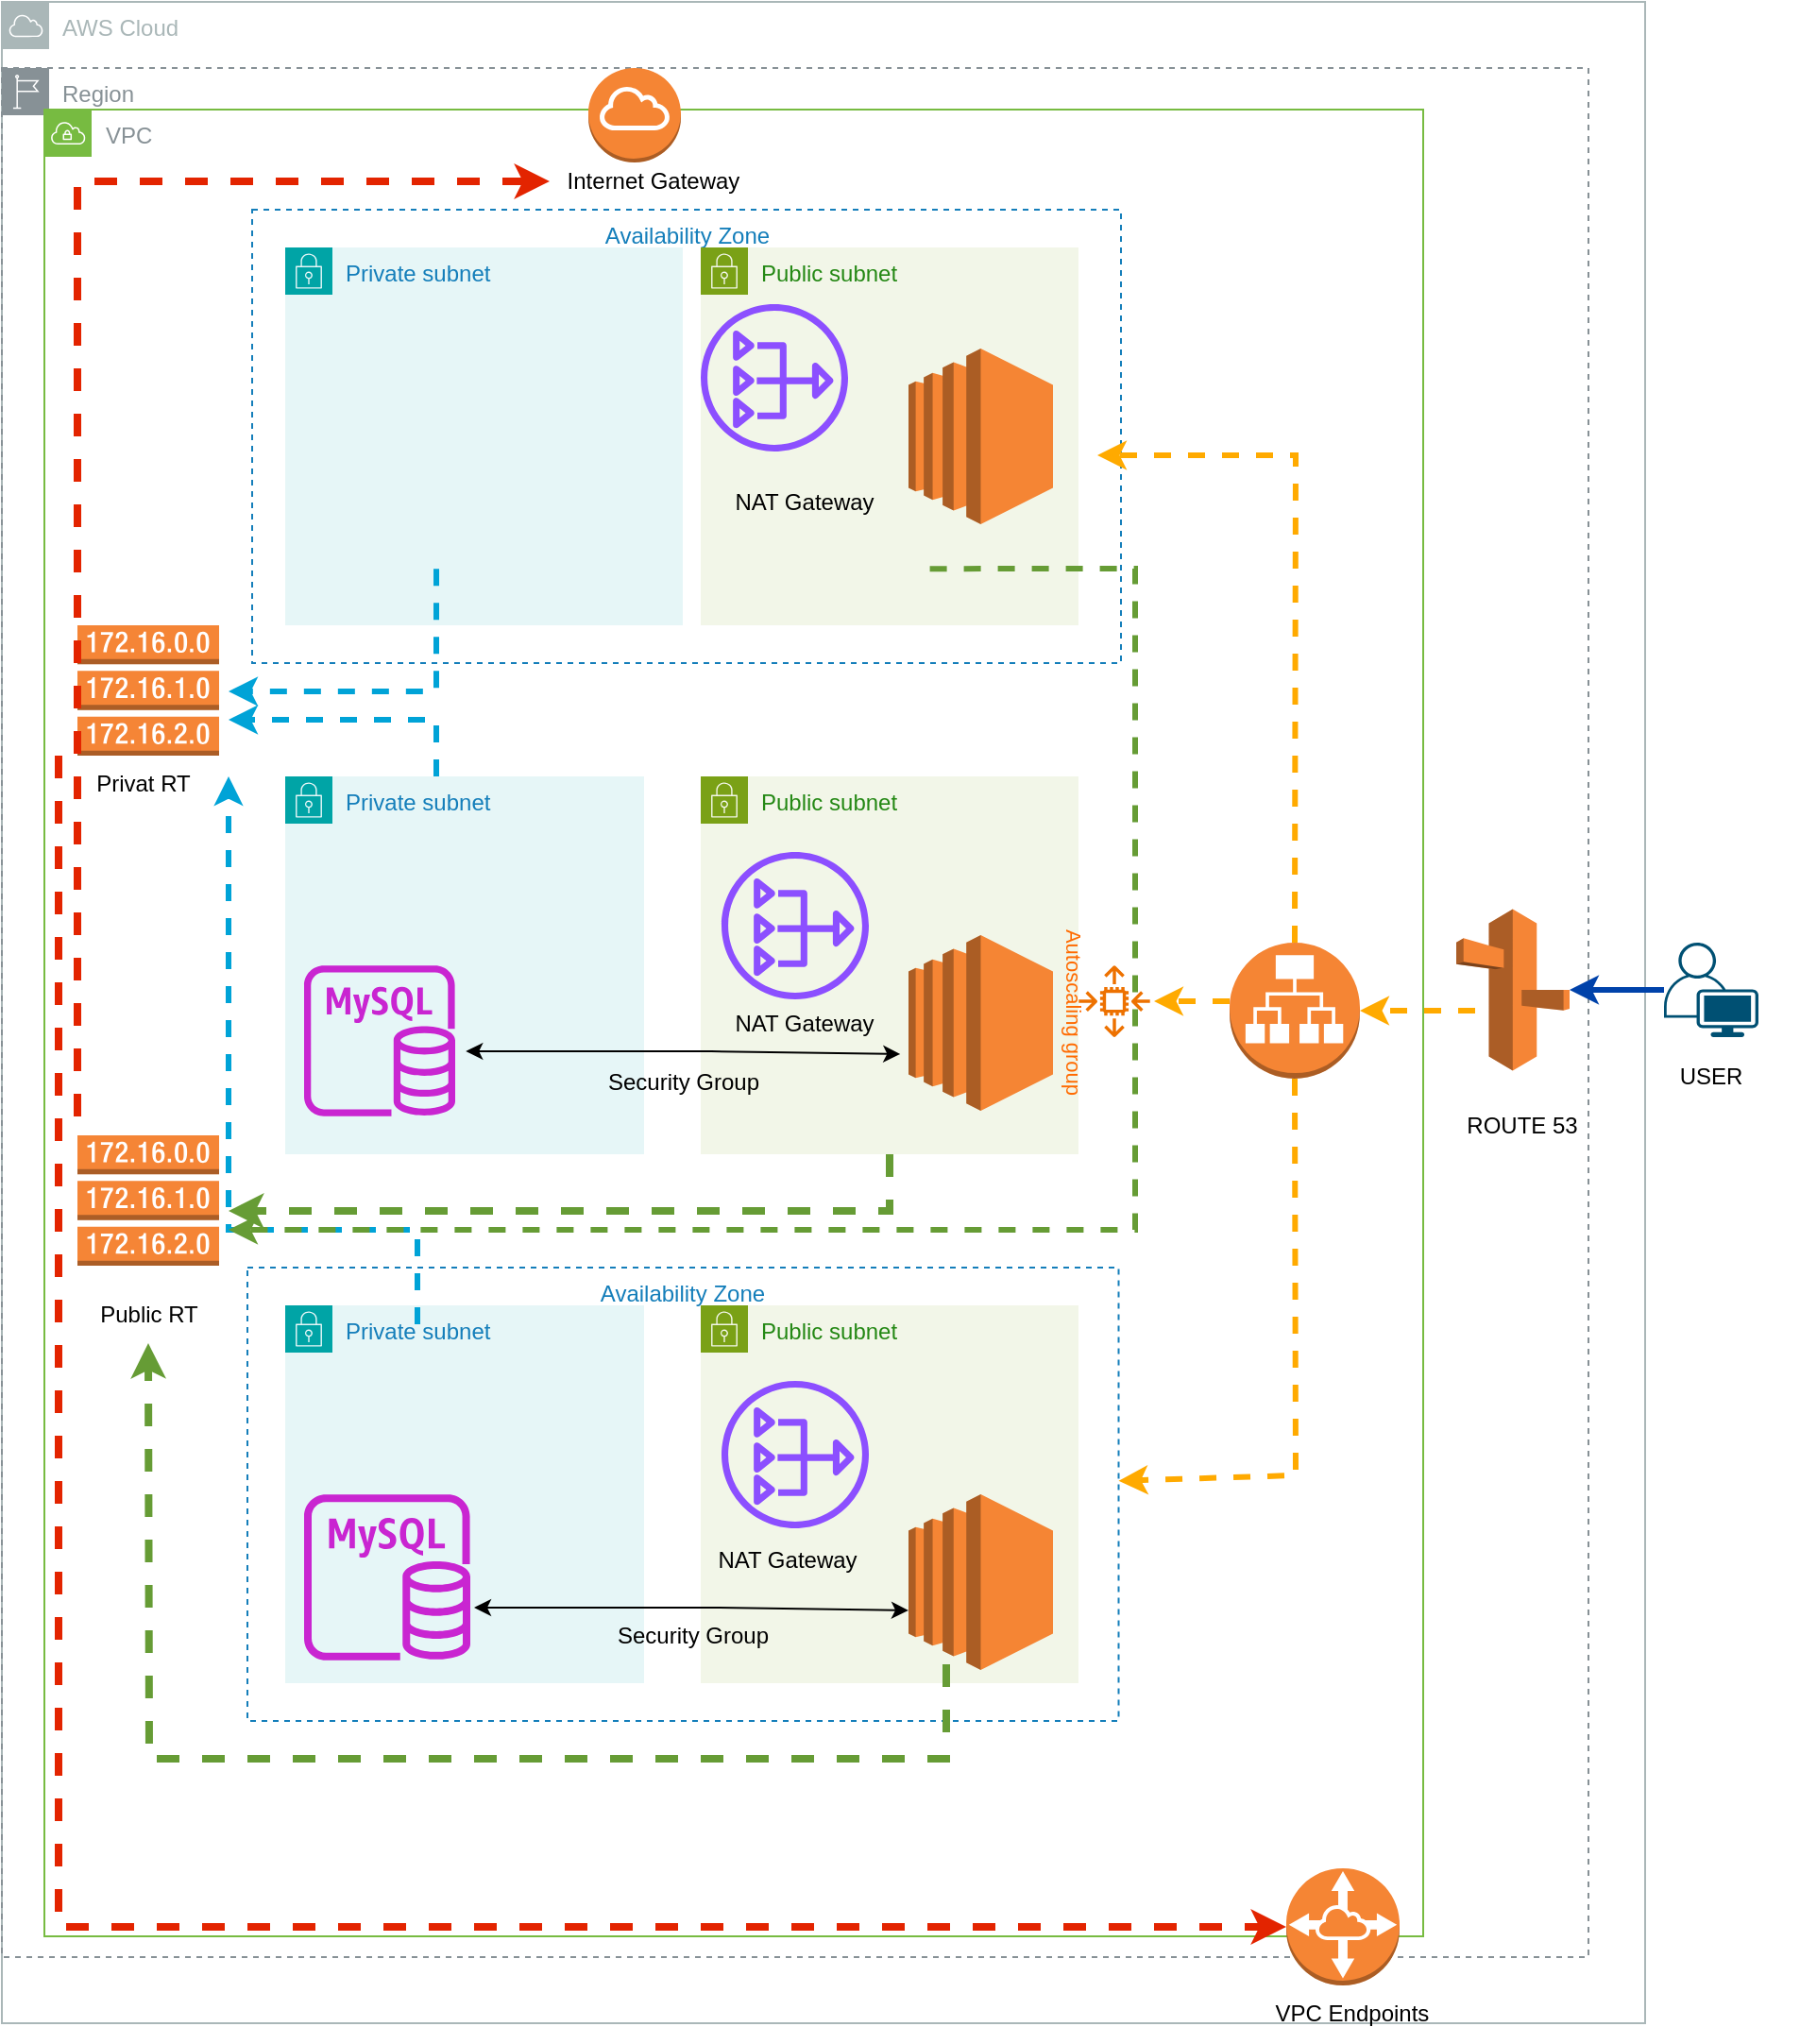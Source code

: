 <mxfile version="24.3.1" type="github">
  <diagram name="Page-1" id="du8zaHRvNXZPYWAMxAH5">
    <mxGraphModel dx="2053" dy="687" grid="1" gridSize="10" guides="1" tooltips="1" connect="1" arrows="1" fold="1" page="1" pageScale="1" pageWidth="850" pageHeight="1100" math="0" shadow="0">
      <root>
        <mxCell id="0" />
        <mxCell id="1" parent="0" />
        <mxCell id="EtZnbqudrIsaKAHzzfuK-1" value="AWS Cloud" style="sketch=0;outlineConnect=0;gradientColor=none;html=1;whiteSpace=wrap;fontSize=12;fontStyle=0;shape=mxgraph.aws4.group;grIcon=mxgraph.aws4.group_aws_cloud;strokeColor=#AAB7B8;fillColor=none;verticalAlign=top;align=left;spacingLeft=30;fontColor=#AAB7B8;dashed=0;" parent="1" vertex="1">
          <mxGeometry x="-20" y="10" width="870" height="1070" as="geometry" />
        </mxCell>
        <mxCell id="EtZnbqudrIsaKAHzzfuK-2" value="Region" style="sketch=0;outlineConnect=0;gradientColor=none;html=1;whiteSpace=wrap;fontSize=12;fontStyle=0;shape=mxgraph.aws4.group;grIcon=mxgraph.aws4.group_region;strokeColor=#879196;fillColor=none;verticalAlign=top;align=left;spacingLeft=30;fontColor=#879196;dashed=1;" parent="1" vertex="1">
          <mxGeometry x="-20" y="45" width="840" height="1000" as="geometry" />
        </mxCell>
        <mxCell id="EtZnbqudrIsaKAHzzfuK-3" value="VPC" style="sketch=0;outlineConnect=0;gradientColor=none;html=1;whiteSpace=wrap;fontSize=12;fontStyle=0;shape=mxgraph.aws4.group;grIcon=mxgraph.aws4.group_vpc;strokeColor=#77bb41;fillColor=none;verticalAlign=top;align=left;spacingLeft=30;fontColor=#879196;dashed=0;" parent="1" vertex="1">
          <mxGeometry x="2.5" y="67" width="730" height="967" as="geometry" />
        </mxCell>
        <mxCell id="EtZnbqudrIsaKAHzzfuK-14" value="" style="outlineConnect=0;dashed=0;verticalLabelPosition=bottom;verticalAlign=top;align=center;html=1;shape=mxgraph.aws3.internet_gateway;fillColor=#F58534;gradientColor=none;" parent="1" vertex="1">
          <mxGeometry x="290.5" y="45" width="49" height="50" as="geometry" />
        </mxCell>
        <mxCell id="EtZnbqudrIsaKAHzzfuK-15" value="Internet Gateway" style="text;html=1;align=center;verticalAlign=middle;whiteSpace=wrap;rounded=0;" parent="1" vertex="1">
          <mxGeometry x="270" y="90" width="110" height="30" as="geometry" />
        </mxCell>
        <mxCell id="EtZnbqudrIsaKAHzzfuK-16" value="Availability Zone" style="fillColor=none;strokeColor=#147EBA;dashed=1;verticalAlign=top;fontStyle=0;fontColor=#147EBA;whiteSpace=wrap;html=1;" parent="1" vertex="1">
          <mxGeometry x="112.5" y="120" width="460" height="240" as="geometry" />
        </mxCell>
        <mxCell id="EtZnbqudrIsaKAHzzfuK-18" value="Availability Zone" style="fillColor=none;strokeColor=#147EBA;dashed=1;verticalAlign=top;fontStyle=0;fontColor=#147EBA;whiteSpace=wrap;html=1;" parent="1" vertex="1">
          <mxGeometry x="110" y="680" width="461.25" height="240" as="geometry" />
        </mxCell>
        <mxCell id="EtZnbqudrIsaKAHzzfuK-19" value="" style="outlineConnect=0;dashed=0;verticalLabelPosition=bottom;verticalAlign=top;align=center;html=1;shape=mxgraph.aws3.vpc_peering;fillColor=#F58534;gradientColor=none;" parent="1" vertex="1">
          <mxGeometry x="660" y="998" width="60" height="62" as="geometry" />
        </mxCell>
        <mxCell id="EtZnbqudrIsaKAHzzfuK-20" value="VPC Endpoints" style="text;html=1;align=center;verticalAlign=middle;whiteSpace=wrap;rounded=0;" parent="1" vertex="1">
          <mxGeometry x="640" y="1060" width="110" height="30" as="geometry" />
        </mxCell>
        <mxCell id="EtZnbqudrIsaKAHzzfuK-21" value="" style="outlineConnect=0;dashed=0;verticalLabelPosition=bottom;verticalAlign=top;align=center;html=1;shape=mxgraph.aws3.route_table;fillColor=#F58536;gradientColor=none;" parent="1" vertex="1">
          <mxGeometry x="20" y="610" width="75" height="69" as="geometry" />
        </mxCell>
        <mxCell id="EtZnbqudrIsaKAHzzfuK-22" value="" style="outlineConnect=0;dashed=0;verticalLabelPosition=bottom;verticalAlign=top;align=center;html=1;shape=mxgraph.aws3.route_table;fillColor=#F58536;gradientColor=none;" parent="1" vertex="1">
          <mxGeometry x="20" y="340" width="75" height="69" as="geometry" />
        </mxCell>
        <mxCell id="EtZnbqudrIsaKAHzzfuK-23" value="Public RT" style="text;html=1;align=center;verticalAlign=middle;whiteSpace=wrap;rounded=0;" parent="1" vertex="1">
          <mxGeometry x="2.5" y="690" width="110" height="30" as="geometry" />
        </mxCell>
        <mxCell id="EtZnbqudrIsaKAHzzfuK-24" value="Privat RT" style="text;html=1;align=center;verticalAlign=middle;whiteSpace=wrap;rounded=0;" parent="1" vertex="1">
          <mxGeometry y="409" width="110" height="30" as="geometry" />
        </mxCell>
        <mxCell id="EtZnbqudrIsaKAHzzfuK-29" value="" style="html=1;labelBackgroundColor=#ffffff;startArrow=none;startFill=0;startSize=6;endArrow=classic;endFill=1;endSize=6;jettySize=auto;orthogonalLoop=1;strokeWidth=4;dashed=1;fontSize=14;rounded=0;strokeColor=#e32400;" parent="1" target="EtZnbqudrIsaKAHzzfuK-15" edge="1">
          <mxGeometry width="60" height="60" relative="1" as="geometry">
            <mxPoint x="20" y="600" as="sourcePoint" />
            <mxPoint x="80" y="540" as="targetPoint" />
            <Array as="points">
              <mxPoint x="20" y="105" />
            </Array>
          </mxGeometry>
        </mxCell>
        <mxCell id="EtZnbqudrIsaKAHzzfuK-30" value="" style="html=1;labelBackgroundColor=#ffffff;startArrow=none;startFill=0;startSize=6;endArrow=classic;endFill=1;endSize=6;jettySize=auto;orthogonalLoop=1;strokeWidth=4;dashed=1;fontSize=14;rounded=0;strokeColor=#e32400;" parent="1" target="EtZnbqudrIsaKAHzzfuK-19" edge="1">
          <mxGeometry width="60" height="60" relative="1" as="geometry">
            <mxPoint x="10" y="409" as="sourcePoint" />
            <mxPoint x="70" y="349" as="targetPoint" />
            <Array as="points">
              <mxPoint x="10" y="1029" />
            </Array>
          </mxGeometry>
        </mxCell>
        <mxCell id="EtZnbqudrIsaKAHzzfuK-31" value="Private subnet" style="points=[[0,0],[0.25,0],[0.5,0],[0.75,0],[1,0],[1,0.25],[1,0.5],[1,0.75],[1,1],[0.75,1],[0.5,1],[0.25,1],[0,1],[0,0.75],[0,0.5],[0,0.25]];outlineConnect=0;gradientColor=none;html=1;whiteSpace=wrap;fontSize=12;fontStyle=0;container=1;pointerEvents=0;collapsible=0;recursiveResize=0;shape=mxgraph.aws4.group;grIcon=mxgraph.aws4.group_security_group;grStroke=0;strokeColor=#00A4A6;fillColor=#E6F6F7;verticalAlign=top;align=left;spacingLeft=30;fontColor=#147EBA;dashed=0;" parent="1" vertex="1">
          <mxGeometry x="130" y="140" width="210.5" height="200" as="geometry" />
        </mxCell>
        <mxCell id="EtZnbqudrIsaKAHzzfuK-32" value="Private subnet" style="points=[[0,0],[0.25,0],[0.5,0],[0.75,0],[1,0],[1,0.25],[1,0.5],[1,0.75],[1,1],[0.75,1],[0.5,1],[0.25,1],[0,1],[0,0.75],[0,0.5],[0,0.25]];outlineConnect=0;gradientColor=none;html=1;whiteSpace=wrap;fontSize=12;fontStyle=0;container=1;pointerEvents=0;collapsible=0;recursiveResize=0;shape=mxgraph.aws4.group;grIcon=mxgraph.aws4.group_security_group;grStroke=0;strokeColor=#00A4A6;fillColor=#E6F6F7;verticalAlign=top;align=left;spacingLeft=30;fontColor=#147EBA;dashed=0;" parent="1" vertex="1">
          <mxGeometry x="130" y="420" width="190" height="200" as="geometry" />
        </mxCell>
        <mxCell id="eQh-e5iAx4v3_vkhIr0m-7" value="" style="sketch=0;outlineConnect=0;fontColor=#232F3E;gradientColor=none;fillColor=#C925D1;strokeColor=none;dashed=0;verticalLabelPosition=bottom;verticalAlign=top;align=center;html=1;fontSize=12;fontStyle=0;aspect=fixed;pointerEvents=1;shape=mxgraph.aws4.rds_mysql_instance;" vertex="1" parent="EtZnbqudrIsaKAHzzfuK-32">
          <mxGeometry x="10" y="100" width="80" height="80" as="geometry" />
        </mxCell>
        <mxCell id="EtZnbqudrIsaKAHzzfuK-33" value="Private subnet" style="points=[[0,0],[0.25,0],[0.5,0],[0.75,0],[1,0],[1,0.25],[1,0.5],[1,0.75],[1,1],[0.75,1],[0.5,1],[0.25,1],[0,1],[0,0.75],[0,0.5],[0,0.25]];outlineConnect=0;gradientColor=none;html=1;whiteSpace=wrap;fontSize=12;fontStyle=0;container=1;pointerEvents=0;collapsible=0;recursiveResize=0;shape=mxgraph.aws4.group;grIcon=mxgraph.aws4.group_security_group;grStroke=0;strokeColor=#00A4A6;fillColor=#E6F6F7;verticalAlign=top;align=left;spacingLeft=30;fontColor=#147EBA;dashed=0;" parent="1" vertex="1">
          <mxGeometry x="130" y="700" width="190" height="200" as="geometry" />
        </mxCell>
        <mxCell id="eQh-e5iAx4v3_vkhIr0m-6" value="" style="sketch=0;outlineConnect=0;fontColor=#232F3E;gradientColor=none;fillColor=#C925D1;strokeColor=none;dashed=0;verticalLabelPosition=bottom;verticalAlign=top;align=center;html=1;fontSize=12;fontStyle=0;aspect=fixed;pointerEvents=1;shape=mxgraph.aws4.rds_mysql_instance;" vertex="1" parent="EtZnbqudrIsaKAHzzfuK-33">
          <mxGeometry x="10" y="100" width="88" height="88" as="geometry" />
        </mxCell>
        <mxCell id="EtZnbqudrIsaKAHzzfuK-34" value="Public subnet" style="points=[[0,0],[0.25,0],[0.5,0],[0.75,0],[1,0],[1,0.25],[1,0.5],[1,0.75],[1,1],[0.75,1],[0.5,1],[0.25,1],[0,1],[0,0.75],[0,0.5],[0,0.25]];outlineConnect=0;gradientColor=none;html=1;whiteSpace=wrap;fontSize=12;fontStyle=0;container=1;pointerEvents=0;collapsible=0;recursiveResize=0;shape=mxgraph.aws4.group;grIcon=mxgraph.aws4.group_security_group;grStroke=0;strokeColor=#7AA116;fillColor=#F2F6E8;verticalAlign=top;align=left;spacingLeft=30;fontColor=#248814;dashed=0;" parent="1" vertex="1">
          <mxGeometry x="350" y="140" width="200" height="200" as="geometry" />
        </mxCell>
        <mxCell id="EtZnbqudrIsaKAHzzfuK-36" value="Public subnet" style="points=[[0,0],[0.25,0],[0.5,0],[0.75,0],[1,0],[1,0.25],[1,0.5],[1,0.75],[1,1],[0.75,1],[0.5,1],[0.25,1],[0,1],[0,0.75],[0,0.5],[0,0.25]];outlineConnect=0;gradientColor=none;html=1;whiteSpace=wrap;fontSize=12;fontStyle=0;container=1;pointerEvents=0;collapsible=0;recursiveResize=0;shape=mxgraph.aws4.group;grIcon=mxgraph.aws4.group_security_group;grStroke=0;strokeColor=#7AA116;fillColor=#F2F6E8;verticalAlign=top;align=left;spacingLeft=30;fontColor=#248814;dashed=0;" parent="1" vertex="1">
          <mxGeometry x="350" y="420" width="200" height="200" as="geometry" />
        </mxCell>
        <mxCell id="vweGVfeXD5RlKLJk6Heg-15" value="NAT Gateway" style="text;html=1;align=center;verticalAlign=middle;whiteSpace=wrap;rounded=0;" parent="EtZnbqudrIsaKAHzzfuK-36" vertex="1">
          <mxGeometry y="115.5" width="110" height="30" as="geometry" />
        </mxCell>
        <mxCell id="eQh-e5iAx4v3_vkhIr0m-10" value="" style="html=1;labelBackgroundColor=#ffffff;startArrow=classic;startFill=1;startSize=6;endArrow=classic;endFill=1;endSize=6;jettySize=auto;orthogonalLoop=1;strokeWidth=1;fontSize=14;rounded=0;exitX=0;exitY=0.79;exitDx=0;exitDy=0;exitPerimeter=0;" edge="1" parent="EtZnbqudrIsaKAHzzfuK-36">
          <mxGeometry width="60" height="60" relative="1" as="geometry">
            <mxPoint x="105.63" y="146.97" as="sourcePoint" />
            <mxPoint x="-124.37" y="145.5" as="targetPoint" />
            <Array as="points">
              <mxPoint x="5.63" y="145.5" />
            </Array>
          </mxGeometry>
        </mxCell>
        <mxCell id="EtZnbqudrIsaKAHzzfuK-37" value="Public subnet" style="points=[[0,0],[0.25,0],[0.5,0],[0.75,0],[1,0],[1,0.25],[1,0.5],[1,0.75],[1,1],[0.75,1],[0.5,1],[0.25,1],[0,1],[0,0.75],[0,0.5],[0,0.25]];outlineConnect=0;gradientColor=none;html=1;whiteSpace=wrap;fontSize=12;fontStyle=0;container=1;pointerEvents=0;collapsible=0;recursiveResize=0;shape=mxgraph.aws4.group;grIcon=mxgraph.aws4.group_security_group;grStroke=0;strokeColor=#7AA116;fillColor=#F2F6E8;verticalAlign=top;align=left;spacingLeft=30;fontColor=#248814;dashed=0;" parent="1" vertex="1">
          <mxGeometry x="350" y="700" width="200" height="200" as="geometry" />
        </mxCell>
        <mxCell id="vweGVfeXD5RlKLJk6Heg-11" value="" style="sketch=0;outlineConnect=0;fontColor=#232F3E;gradientColor=none;fillColor=#8C4FFF;strokeColor=none;dashed=0;verticalLabelPosition=bottom;verticalAlign=top;align=center;html=1;fontSize=12;fontStyle=0;aspect=fixed;pointerEvents=1;shape=mxgraph.aws4.nat_gateway;" parent="EtZnbqudrIsaKAHzzfuK-37" vertex="1">
          <mxGeometry x="11" y="40" width="78" height="78" as="geometry" />
        </mxCell>
        <mxCell id="eQh-e5iAx4v3_vkhIr0m-5" value="" style="outlineConnect=0;dashed=0;verticalLabelPosition=bottom;verticalAlign=top;align=center;html=1;shape=mxgraph.aws3.ec2;fillColor=#F58534;gradientColor=none;" vertex="1" parent="EtZnbqudrIsaKAHzzfuK-37">
          <mxGeometry x="110" y="100" width="76.5" height="93" as="geometry" />
        </mxCell>
        <mxCell id="EtZnbqudrIsaKAHzzfuK-53" value="" style="html=1;labelBackgroundColor=#ffffff;startArrow=none;startFill=0;startSize=6;endArrow=classic;endFill=1;endSize=6;jettySize=auto;orthogonalLoop=1;strokeWidth=3;dashed=1;fontSize=14;rounded=0;strokeColor=#00a3d7;exitX=0.212;exitY=0.792;exitDx=0;exitDy=0;exitPerimeter=0;" parent="1" source="EtZnbqudrIsaKAHzzfuK-16" edge="1">
          <mxGeometry width="60" height="60" relative="1" as="geometry">
            <mxPoint x="420" y="330" as="sourcePoint" />
            <mxPoint x="100" y="375" as="targetPoint" />
            <Array as="points">
              <mxPoint x="210" y="375" />
            </Array>
          </mxGeometry>
        </mxCell>
        <mxCell id="EtZnbqudrIsaKAHzzfuK-54" value="" style="html=1;labelBackgroundColor=#ffffff;startArrow=none;startFill=0;startSize=6;endArrow=classic;endFill=1;endSize=6;jettySize=auto;orthogonalLoop=1;strokeWidth=3;dashed=1;fontSize=14;rounded=0;strokeColor=#00a3d7;" parent="1" edge="1">
          <mxGeometry width="60" height="60" relative="1" as="geometry">
            <mxPoint x="210" y="420" as="sourcePoint" />
            <mxPoint x="100" y="390" as="targetPoint" />
            <Array as="points">
              <mxPoint x="210" y="390" />
            </Array>
          </mxGeometry>
        </mxCell>
        <mxCell id="EtZnbqudrIsaKAHzzfuK-55" value="" style="html=1;labelBackgroundColor=#ffffff;startArrow=none;startFill=0;startSize=6;endArrow=classic;endFill=1;endSize=6;jettySize=auto;orthogonalLoop=1;strokeWidth=3;dashed=1;fontSize=14;rounded=0;strokeColor=#00a3d7;" parent="1" edge="1">
          <mxGeometry width="60" height="60" relative="1" as="geometry">
            <mxPoint x="200" y="710" as="sourcePoint" />
            <mxPoint x="100" y="420" as="targetPoint" />
            <Array as="points">
              <mxPoint x="200" y="710" />
              <mxPoint x="200" y="660" />
              <mxPoint x="100" y="660" />
            </Array>
          </mxGeometry>
        </mxCell>
        <mxCell id="EtZnbqudrIsaKAHzzfuK-56" value="" style="html=1;labelBackgroundColor=#ffffff;startArrow=none;startFill=0;startSize=6;endArrow=classic;endFill=1;endSize=6;jettySize=auto;orthogonalLoop=1;strokeWidth=4;dashed=1;fontSize=14;rounded=0;entryX=0.5;entryY=1;entryDx=0;entryDy=0;strokeColor=#669c35;" parent="1" target="EtZnbqudrIsaKAHzzfuK-23" edge="1">
          <mxGeometry width="60" height="60" relative="1" as="geometry">
            <mxPoint x="480" y="890" as="sourcePoint" />
            <mxPoint x="450" y="420" as="targetPoint" />
            <Array as="points">
              <mxPoint x="480" y="940" />
              <mxPoint x="390" y="940" />
              <mxPoint x="280" y="940" />
              <mxPoint x="58" y="940" />
            </Array>
          </mxGeometry>
        </mxCell>
        <mxCell id="EtZnbqudrIsaKAHzzfuK-57" value="" style="html=1;labelBackgroundColor=#ffffff;startArrow=none;startFill=0;startSize=6;endArrow=classic;endFill=1;endSize=6;jettySize=auto;orthogonalLoop=1;strokeWidth=4;dashed=1;fontSize=14;rounded=0;strokeColor=#669c35;" parent="1" source="EtZnbqudrIsaKAHzzfuK-36" edge="1">
          <mxGeometry width="60" height="60" relative="1" as="geometry">
            <mxPoint x="390" y="690" as="sourcePoint" />
            <mxPoint x="100" y="650" as="targetPoint" />
            <Array as="points">
              <mxPoint x="450" y="650" />
            </Array>
          </mxGeometry>
        </mxCell>
        <mxCell id="EtZnbqudrIsaKAHzzfuK-58" value="" style="html=1;labelBackgroundColor=#ffffff;startArrow=none;startFill=0;startSize=6;endArrow=classic;endFill=1;endSize=6;jettySize=auto;orthogonalLoop=1;strokeWidth=3;dashed=1;fontSize=14;rounded=0;exitX=0.78;exitY=0.792;exitDx=0;exitDy=0;exitPerimeter=0;strokeColor=#669c35;" parent="1" source="EtZnbqudrIsaKAHzzfuK-16" edge="1">
          <mxGeometry width="60" height="60" relative="1" as="geometry">
            <mxPoint x="390" y="400" as="sourcePoint" />
            <mxPoint x="100" y="660" as="targetPoint" />
            <Array as="points">
              <mxPoint x="580" y="310" />
              <mxPoint x="580" y="660" />
            </Array>
          </mxGeometry>
        </mxCell>
        <mxCell id="EtZnbqudrIsaKAHzzfuK-59" value="" style="points=[[0.35,0,0],[0.98,0.51,0],[1,0.71,0],[0.67,1,0],[0,0.795,0],[0,0.65,0]];verticalLabelPosition=bottom;sketch=0;html=1;verticalAlign=top;aspect=fixed;align=center;pointerEvents=1;shape=mxgraph.cisco19.user;fillColor=#005073;strokeColor=none;" parent="1" vertex="1">
          <mxGeometry x="860" y="508" width="50" height="50" as="geometry" />
        </mxCell>
        <mxCell id="EtZnbqudrIsaKAHzzfuK-60" value="USER" style="text;html=1;align=center;verticalAlign=middle;whiteSpace=wrap;rounded=0;" parent="1" vertex="1">
          <mxGeometry x="830" y="563.5" width="110" height="30" as="geometry" />
        </mxCell>
        <mxCell id="EtZnbqudrIsaKAHzzfuK-61" value="" style="outlineConnect=0;dashed=0;verticalLabelPosition=bottom;verticalAlign=top;align=center;html=1;shape=mxgraph.aws3.route_53;fillColor=#F58536;gradientColor=none;" parent="1" vertex="1">
          <mxGeometry x="750" y="490.25" width="60" height="85.5" as="geometry" />
        </mxCell>
        <mxCell id="vweGVfeXD5RlKLJk6Heg-1" value="ROUTE 53" style="text;html=1;align=center;verticalAlign=middle;whiteSpace=wrap;rounded=0;" parent="1" vertex="1">
          <mxGeometry x="730.25" y="590" width="110" height="30" as="geometry" />
        </mxCell>
        <mxCell id="vweGVfeXD5RlKLJk6Heg-2" value="" style="outlineConnect=0;dashed=0;verticalLabelPosition=bottom;verticalAlign=top;align=center;html=1;shape=mxgraph.aws3.application_load_balancer;fillColor=#F58534;gradientColor=none;" parent="1" vertex="1">
          <mxGeometry x="630" y="508" width="69" height="72" as="geometry" />
        </mxCell>
        <mxCell id="vweGVfeXD5RlKLJk6Heg-6" value="" style="endArrow=classic;html=1;rounded=0;strokeColor=#0042aa;strokeWidth=3;" parent="1" source="EtZnbqudrIsaKAHzzfuK-59" target="EtZnbqudrIsaKAHzzfuK-61" edge="1">
          <mxGeometry width="50" height="50" relative="1" as="geometry">
            <mxPoint x="400" y="460" as="sourcePoint" />
            <mxPoint x="450" y="410" as="targetPoint" />
          </mxGeometry>
        </mxCell>
        <mxCell id="vweGVfeXD5RlKLJk6Heg-7" value="" style="html=1;labelBackgroundColor=#ffffff;startArrow=none;startFill=0;startSize=6;endArrow=classic;endFill=1;endSize=6;jettySize=auto;orthogonalLoop=1;strokeWidth=3;dashed=1;fontSize=14;rounded=0;strokeColor=#ffaa00;" parent="1" target="vweGVfeXD5RlKLJk6Heg-2" edge="1">
          <mxGeometry width="60" height="60" relative="1" as="geometry">
            <mxPoint x="760" y="544" as="sourcePoint" />
            <mxPoint x="110" y="400" as="targetPoint" />
            <Array as="points" />
          </mxGeometry>
        </mxCell>
        <mxCell id="vweGVfeXD5RlKLJk6Heg-8" value="" style="html=1;labelBackgroundColor=#ffffff;startArrow=none;startFill=0;startSize=6;endArrow=classic;endFill=1;endSize=6;jettySize=auto;orthogonalLoop=1;strokeWidth=3;dashed=1;fontSize=14;rounded=0;strokeColor=#ffaa00;exitX=0.5;exitY=0;exitDx=0;exitDy=0;exitPerimeter=0;" parent="1" source="vweGVfeXD5RlKLJk6Heg-2" edge="1">
          <mxGeometry width="60" height="60" relative="1" as="geometry">
            <mxPoint x="621" y="250" as="sourcePoint" />
            <mxPoint x="560" y="250" as="targetPoint" />
            <Array as="points">
              <mxPoint x="665" y="250" />
            </Array>
          </mxGeometry>
        </mxCell>
        <mxCell id="vweGVfeXD5RlKLJk6Heg-9" value="" style="html=1;labelBackgroundColor=#ffffff;startArrow=none;startFill=0;startSize=6;endArrow=classic;endFill=1;endSize=6;jettySize=auto;orthogonalLoop=1;strokeWidth=3;dashed=1;fontSize=14;rounded=0;strokeColor=#ffaa00;exitX=0.5;exitY=1;exitDx=0;exitDy=0;exitPerimeter=0;" parent="1" source="vweGVfeXD5RlKLJk6Heg-2" target="EtZnbqudrIsaKAHzzfuK-18" edge="1">
          <mxGeometry width="60" height="60" relative="1" as="geometry">
            <mxPoint x="675" y="518" as="sourcePoint" />
            <mxPoint x="570" y="260" as="targetPoint" />
            <Array as="points">
              <mxPoint x="665" y="790" />
            </Array>
          </mxGeometry>
        </mxCell>
        <mxCell id="vweGVfeXD5RlKLJk6Heg-10" value="" style="html=1;labelBackgroundColor=#ffffff;startArrow=none;startFill=0;startSize=6;endArrow=classic;endFill=1;endSize=6;jettySize=auto;orthogonalLoop=1;strokeWidth=3;dashed=1;fontSize=14;rounded=0;strokeColor=#ffaa00;" parent="1" source="vweGVfeXD5RlKLJk6Heg-2" edge="1">
          <mxGeometry width="60" height="60" relative="1" as="geometry">
            <mxPoint x="650" y="549" as="sourcePoint" />
            <mxPoint x="590" y="539" as="targetPoint" />
            <Array as="points">
              <mxPoint x="630" y="539" />
            </Array>
          </mxGeometry>
        </mxCell>
        <mxCell id="vweGVfeXD5RlKLJk6Heg-12" value="NAT Gateway" style="text;html=1;align=center;verticalAlign=middle;whiteSpace=wrap;rounded=0;" parent="1" vertex="1">
          <mxGeometry x="340.5" y="820" width="110" height="30" as="geometry" />
        </mxCell>
        <mxCell id="vweGVfeXD5RlKLJk6Heg-13" value="" style="sketch=0;outlineConnect=0;fontColor=#232F3E;gradientColor=none;fillColor=#8C4FFF;strokeColor=none;dashed=0;verticalLabelPosition=bottom;verticalAlign=top;align=center;html=1;fontSize=12;fontStyle=0;aspect=fixed;pointerEvents=1;shape=mxgraph.aws4.nat_gateway;" parent="1" vertex="1">
          <mxGeometry x="361" y="460" width="78" height="78" as="geometry" />
        </mxCell>
        <mxCell id="vweGVfeXD5RlKLJk6Heg-14" value="" style="sketch=0;outlineConnect=0;fontColor=#232F3E;gradientColor=none;fillColor=#8C4FFF;strokeColor=none;dashed=0;verticalLabelPosition=bottom;verticalAlign=top;align=center;html=1;fontSize=12;fontStyle=0;aspect=fixed;pointerEvents=1;shape=mxgraph.aws4.nat_gateway;" parent="1" vertex="1">
          <mxGeometry x="350" y="170" width="78" height="78" as="geometry" />
        </mxCell>
        <mxCell id="vweGVfeXD5RlKLJk6Heg-16" value="NAT Gateway" style="text;html=1;align=center;verticalAlign=middle;whiteSpace=wrap;rounded=0;" parent="1" vertex="1">
          <mxGeometry x="350" y="260" width="110" height="30" as="geometry" />
        </mxCell>
        <mxCell id="vweGVfeXD5RlKLJk6Heg-20" value="" style="sketch=0;outlineConnect=0;fontColor=#232F3E;gradientColor=none;fillColor=#ED7100;strokeColor=none;dashed=0;verticalLabelPosition=bottom;verticalAlign=top;align=center;html=1;fontSize=12;fontStyle=0;aspect=fixed;pointerEvents=1;shape=mxgraph.aws4.auto_scaling2;" parent="1" vertex="1">
          <mxGeometry x="550" y="520" width="38" height="38" as="geometry" />
        </mxCell>
        <mxCell id="vweGVfeXD5RlKLJk6Heg-21" value="Autoscaling group" style="text;html=1;align=center;verticalAlign=middle;whiteSpace=wrap;rounded=0;rotation=90;fontSize=11;fontColor=#ff6a00;" parent="1" vertex="1">
          <mxGeometry x="500" y="532.5" width="95" height="25" as="geometry" />
        </mxCell>
        <mxCell id="eQh-e5iAx4v3_vkhIr0m-2" value="" style="outlineConnect=0;dashed=0;verticalLabelPosition=bottom;verticalAlign=top;align=center;html=1;shape=mxgraph.aws3.ec2;fillColor=#F58534;gradientColor=none;" vertex="1" parent="1">
          <mxGeometry x="460" y="193.5" width="76.5" height="93" as="geometry" />
        </mxCell>
        <mxCell id="eQh-e5iAx4v3_vkhIr0m-3" value="" style="outlineConnect=0;dashed=0;verticalLabelPosition=bottom;verticalAlign=top;align=center;html=1;shape=mxgraph.aws3.ec2;fillColor=#F58534;gradientColor=none;" vertex="1" parent="1">
          <mxGeometry x="460" y="504" width="76.5" height="93" as="geometry" />
        </mxCell>
        <mxCell id="eQh-e5iAx4v3_vkhIr0m-12" value="Security Group" style="text;html=1;align=center;verticalAlign=middle;whiteSpace=wrap;rounded=0;" vertex="1" parent="1">
          <mxGeometry x="285.62" y="567" width="110" height="30" as="geometry" />
        </mxCell>
        <mxCell id="eQh-e5iAx4v3_vkhIr0m-13" value="" style="html=1;labelBackgroundColor=#ffffff;startArrow=classic;startFill=1;startSize=6;endArrow=classic;endFill=1;endSize=6;jettySize=auto;orthogonalLoop=1;strokeWidth=1;fontSize=14;rounded=0;exitX=0;exitY=0.79;exitDx=0;exitDy=0;exitPerimeter=0;" edge="1" parent="1">
          <mxGeometry width="60" height="60" relative="1" as="geometry">
            <mxPoint x="460" y="861.47" as="sourcePoint" />
            <mxPoint x="230" y="860" as="targetPoint" />
            <Array as="points">
              <mxPoint x="360" y="860" />
            </Array>
          </mxGeometry>
        </mxCell>
        <mxCell id="eQh-e5iAx4v3_vkhIr0m-14" value="Security Group" style="text;html=1;align=center;verticalAlign=middle;whiteSpace=wrap;rounded=0;" vertex="1" parent="1">
          <mxGeometry x="290.5" y="860" width="110" height="30" as="geometry" />
        </mxCell>
      </root>
    </mxGraphModel>
  </diagram>
</mxfile>
